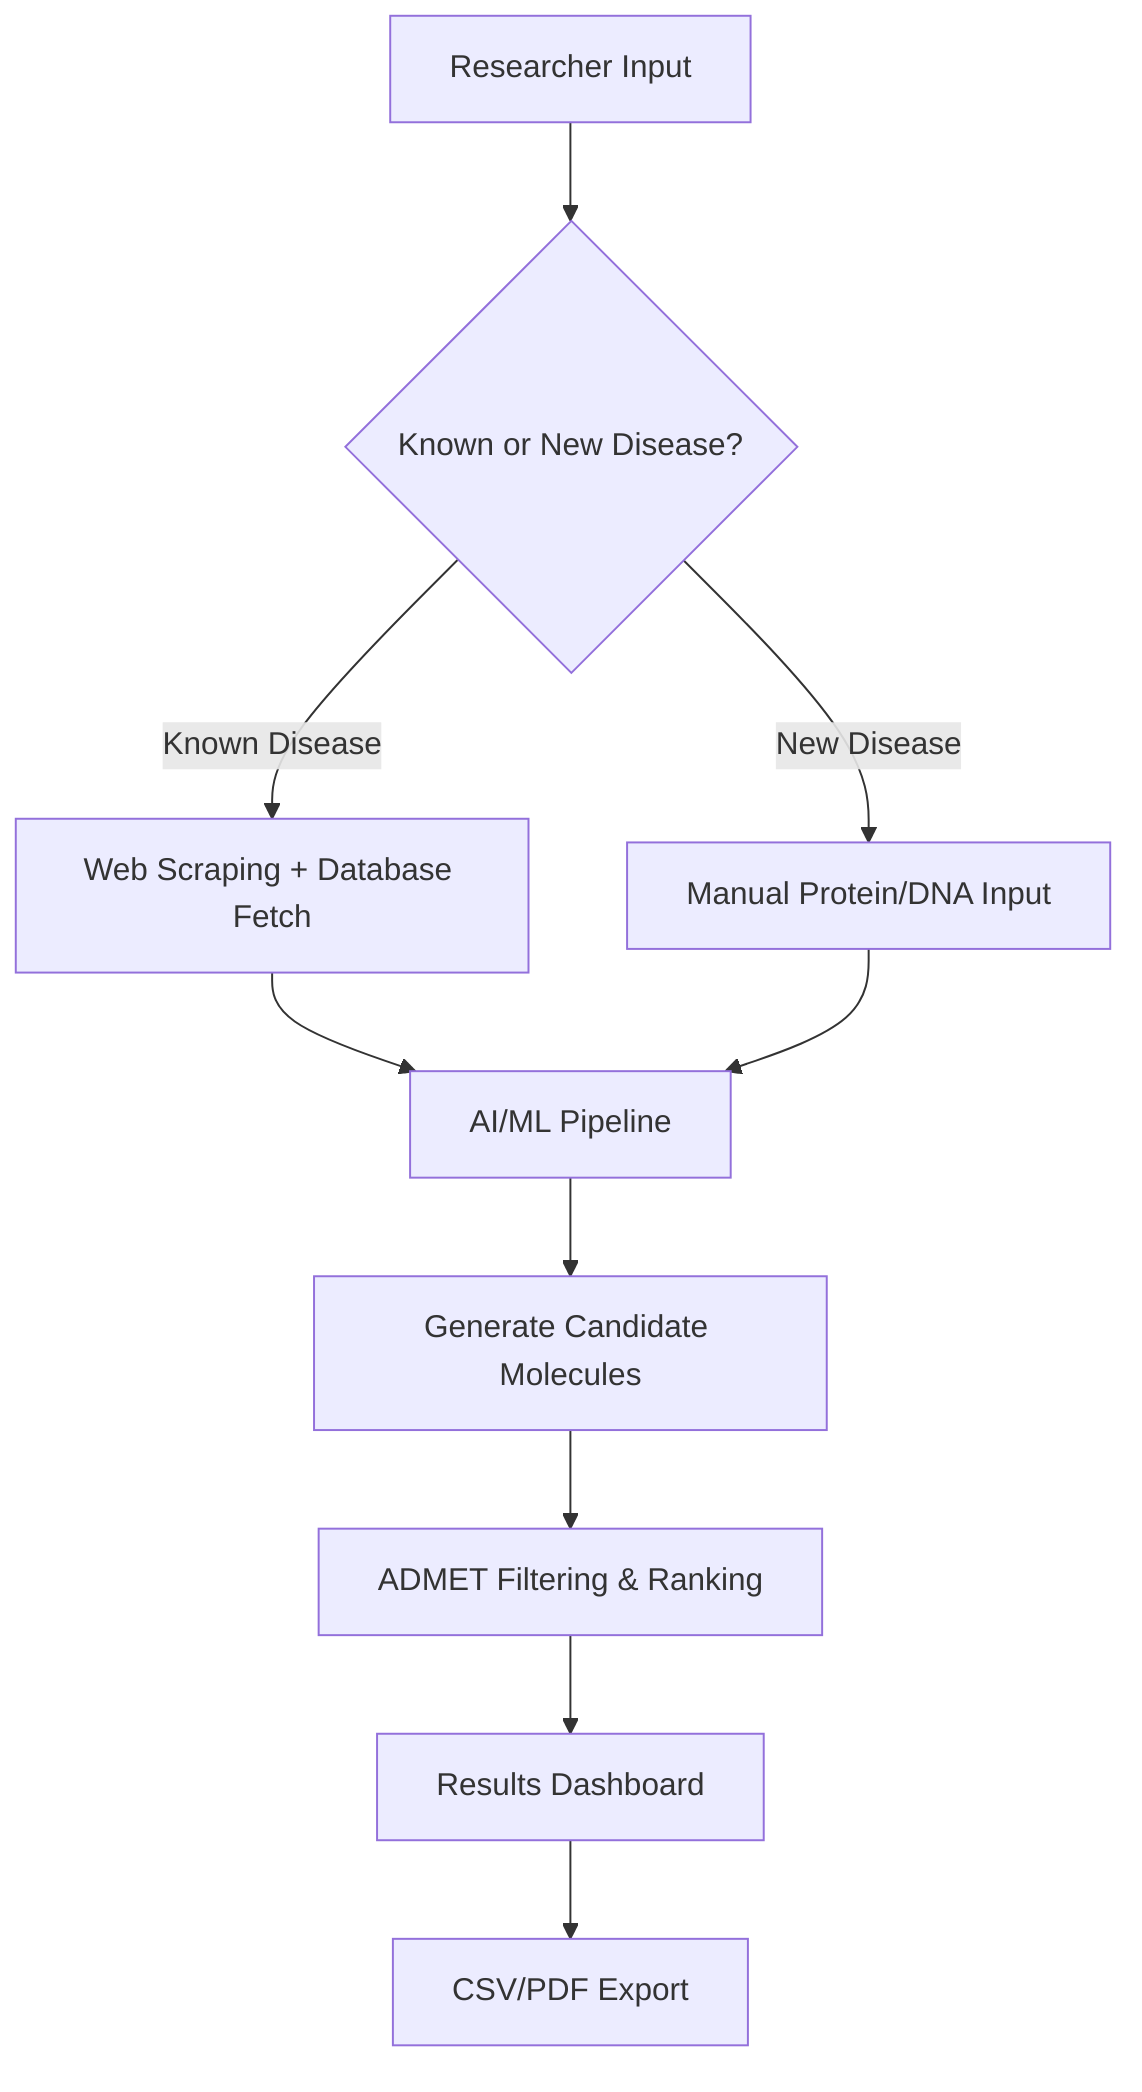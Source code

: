 flowchart TD
    A[Researcher Input] --> B{Known or New Disease?}
    B -->|Known Disease| C[Web Scraping + Database Fetch]
    B -->|New Disease| D[Manual Protein/DNA Input]
    C --> E[AI/ML Pipeline]
    D --> E[AI/ML Pipeline]
    E --> F[Generate Candidate Molecules]
    F --> G[ADMET Filtering & Ranking]
    G --> H[Results Dashboard]
    H --> I[CSV/PDF Export]